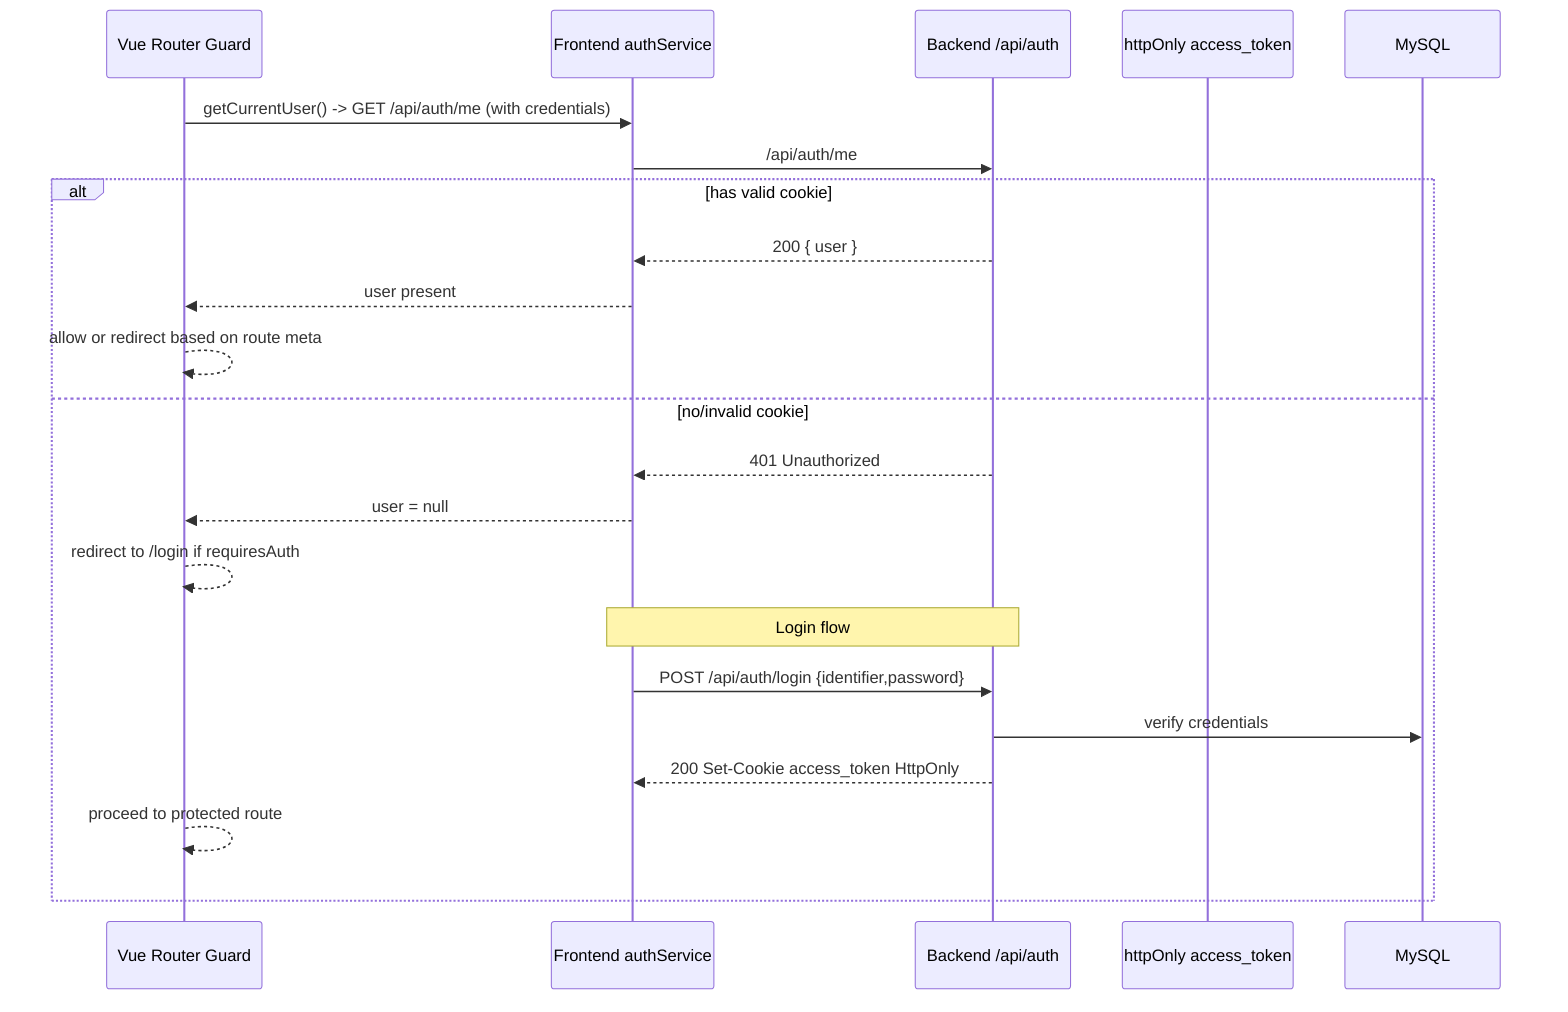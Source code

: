 sequenceDiagram
  participant V as Vue Router Guard
  participant FE as Frontend authService
  participant BE as Backend /api/auth
  participant JWT as httpOnly access_token
  participant DB as MySQL

  V->>FE: getCurrentUser() -> GET /api/auth/me (with credentials)
  FE->>BE: /api/auth/me
  alt has valid cookie
    BE-->>FE: 200 { user }
    FE-->>V: user present
    V-->>V: allow or redirect based on route meta
  else no/invalid cookie
    BE-->>FE: 401 Unauthorized
    FE-->>V: user = null
    V-->>V: redirect to /login if requiresAuth
    Note over FE,BE: Login flow
    FE->>BE: POST /api/auth/login {identifier,password}
    BE->>DB: verify credentials
    BE-->>FE: 200 Set-Cookie access_token HttpOnly
    V-->>V: proceed to protected route
  end